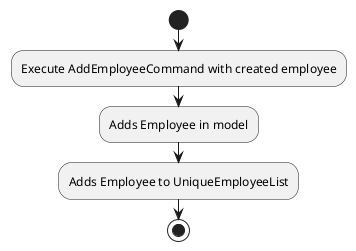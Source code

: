 @startuml
'https://plantuml.com/activity-diagram-beta

start
:Execute AddEmployeeCommand with created employee;
:Adds Employee in model;
:Adds Employee to UniqueEmployeeList;
stop

@enduml
